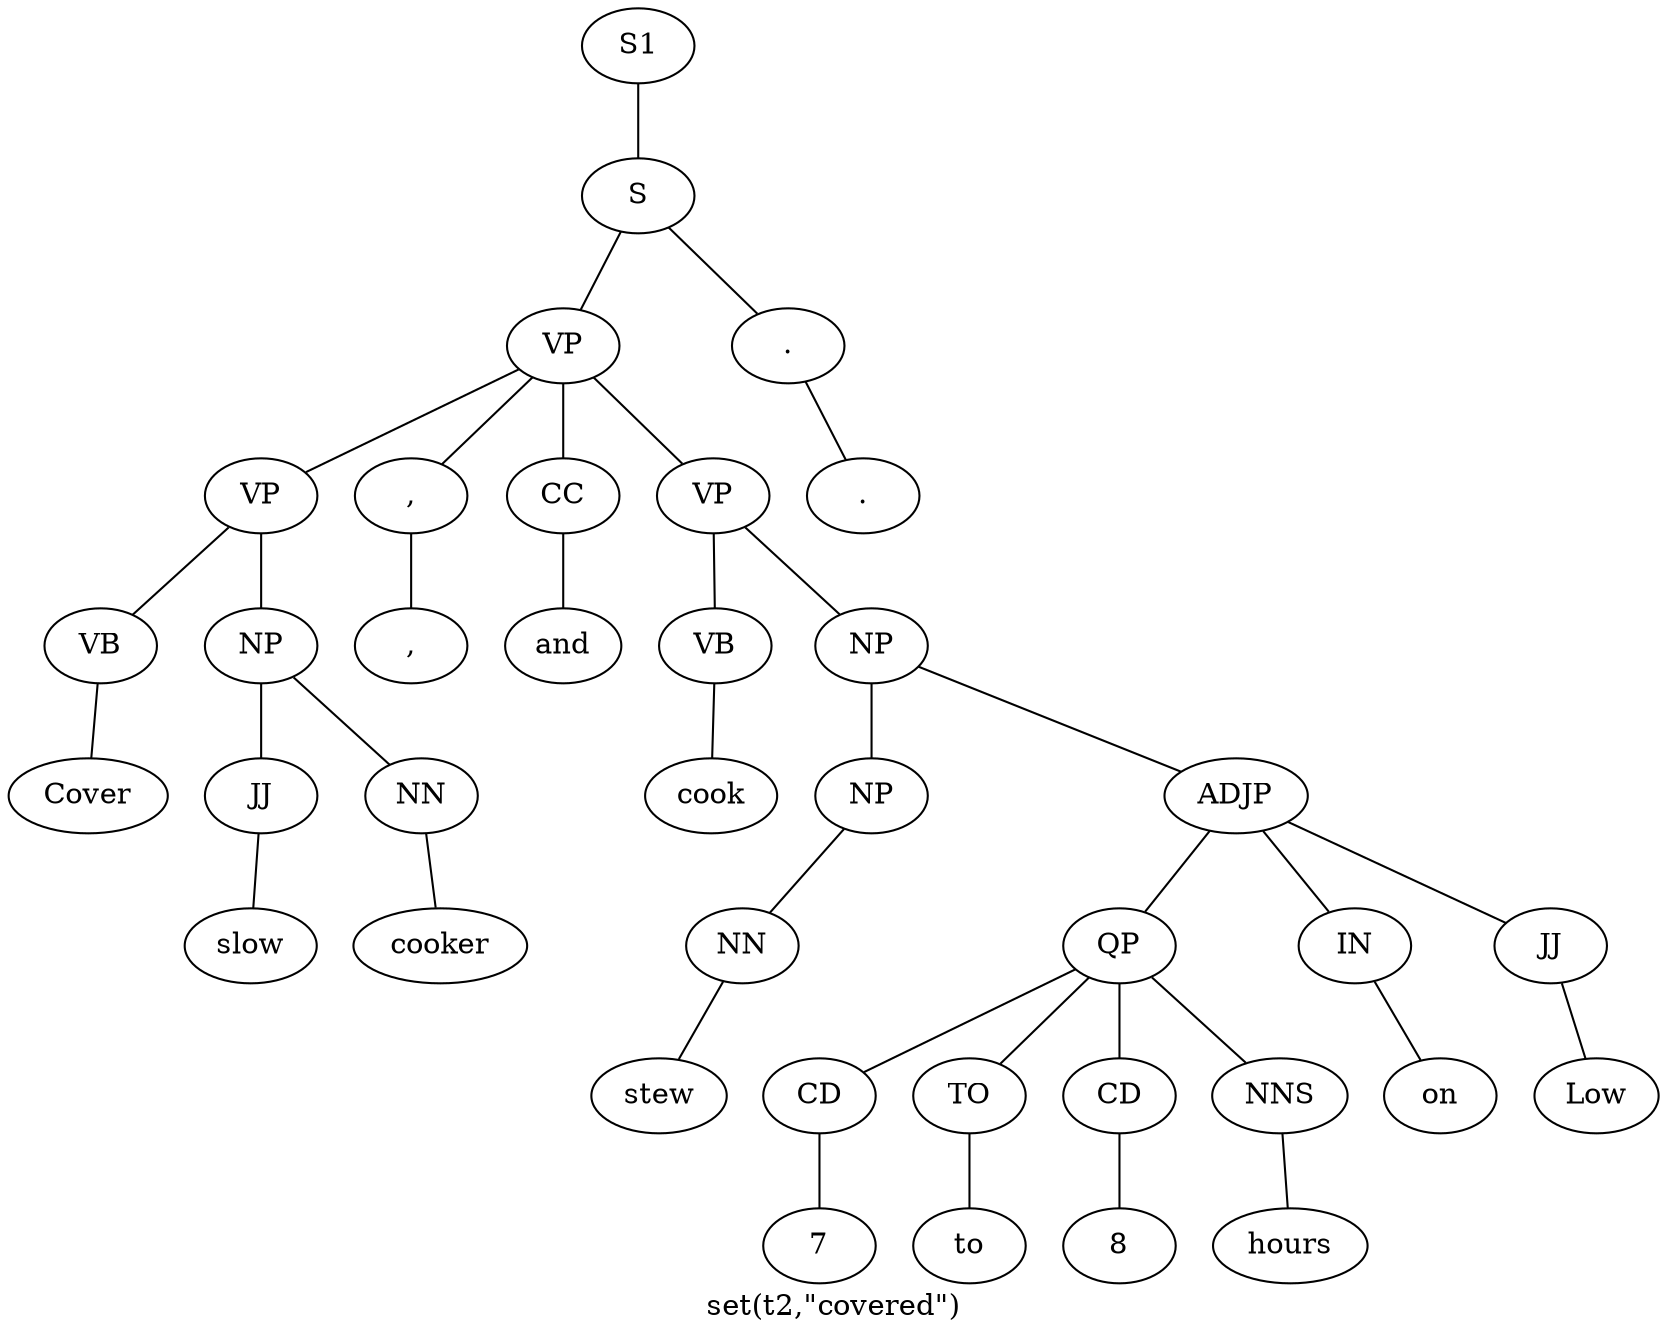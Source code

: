 graph SyntaxGraph {
	label = "set(t2,\"covered\")";
	Node0 [label="S1"];
	Node1 [label="S"];
	Node2 [label="VP"];
	Node3 [label="VP"];
	Node4 [label="VB"];
	Node5 [label="Cover"];
	Node6 [label="NP"];
	Node7 [label="JJ"];
	Node8 [label="slow"];
	Node9 [label="NN"];
	Node10 [label="cooker"];
	Node11 [label=","];
	Node12 [label=","];
	Node13 [label="CC"];
	Node14 [label="and"];
	Node15 [label="VP"];
	Node16 [label="VB"];
	Node17 [label="cook"];
	Node18 [label="NP"];
	Node19 [label="NP"];
	Node20 [label="NN"];
	Node21 [label="stew"];
	Node22 [label="ADJP"];
	Node23 [label="QP"];
	Node24 [label="CD"];
	Node25 [label="7"];
	Node26 [label="TO"];
	Node27 [label="to"];
	Node28 [label="CD"];
	Node29 [label="8"];
	Node30 [label="NNS"];
	Node31 [label="hours"];
	Node32 [label="IN"];
	Node33 [label="on"];
	Node34 [label="JJ"];
	Node35 [label="Low"];
	Node36 [label="."];
	Node37 [label="."];

	Node0 -- Node1;
	Node1 -- Node2;
	Node1 -- Node36;
	Node2 -- Node3;
	Node2 -- Node11;
	Node2 -- Node13;
	Node2 -- Node15;
	Node3 -- Node4;
	Node3 -- Node6;
	Node4 -- Node5;
	Node6 -- Node7;
	Node6 -- Node9;
	Node7 -- Node8;
	Node9 -- Node10;
	Node11 -- Node12;
	Node13 -- Node14;
	Node15 -- Node16;
	Node15 -- Node18;
	Node16 -- Node17;
	Node18 -- Node19;
	Node18 -- Node22;
	Node19 -- Node20;
	Node20 -- Node21;
	Node22 -- Node23;
	Node22 -- Node32;
	Node22 -- Node34;
	Node23 -- Node24;
	Node23 -- Node26;
	Node23 -- Node28;
	Node23 -- Node30;
	Node24 -- Node25;
	Node26 -- Node27;
	Node28 -- Node29;
	Node30 -- Node31;
	Node32 -- Node33;
	Node34 -- Node35;
	Node36 -- Node37;
}